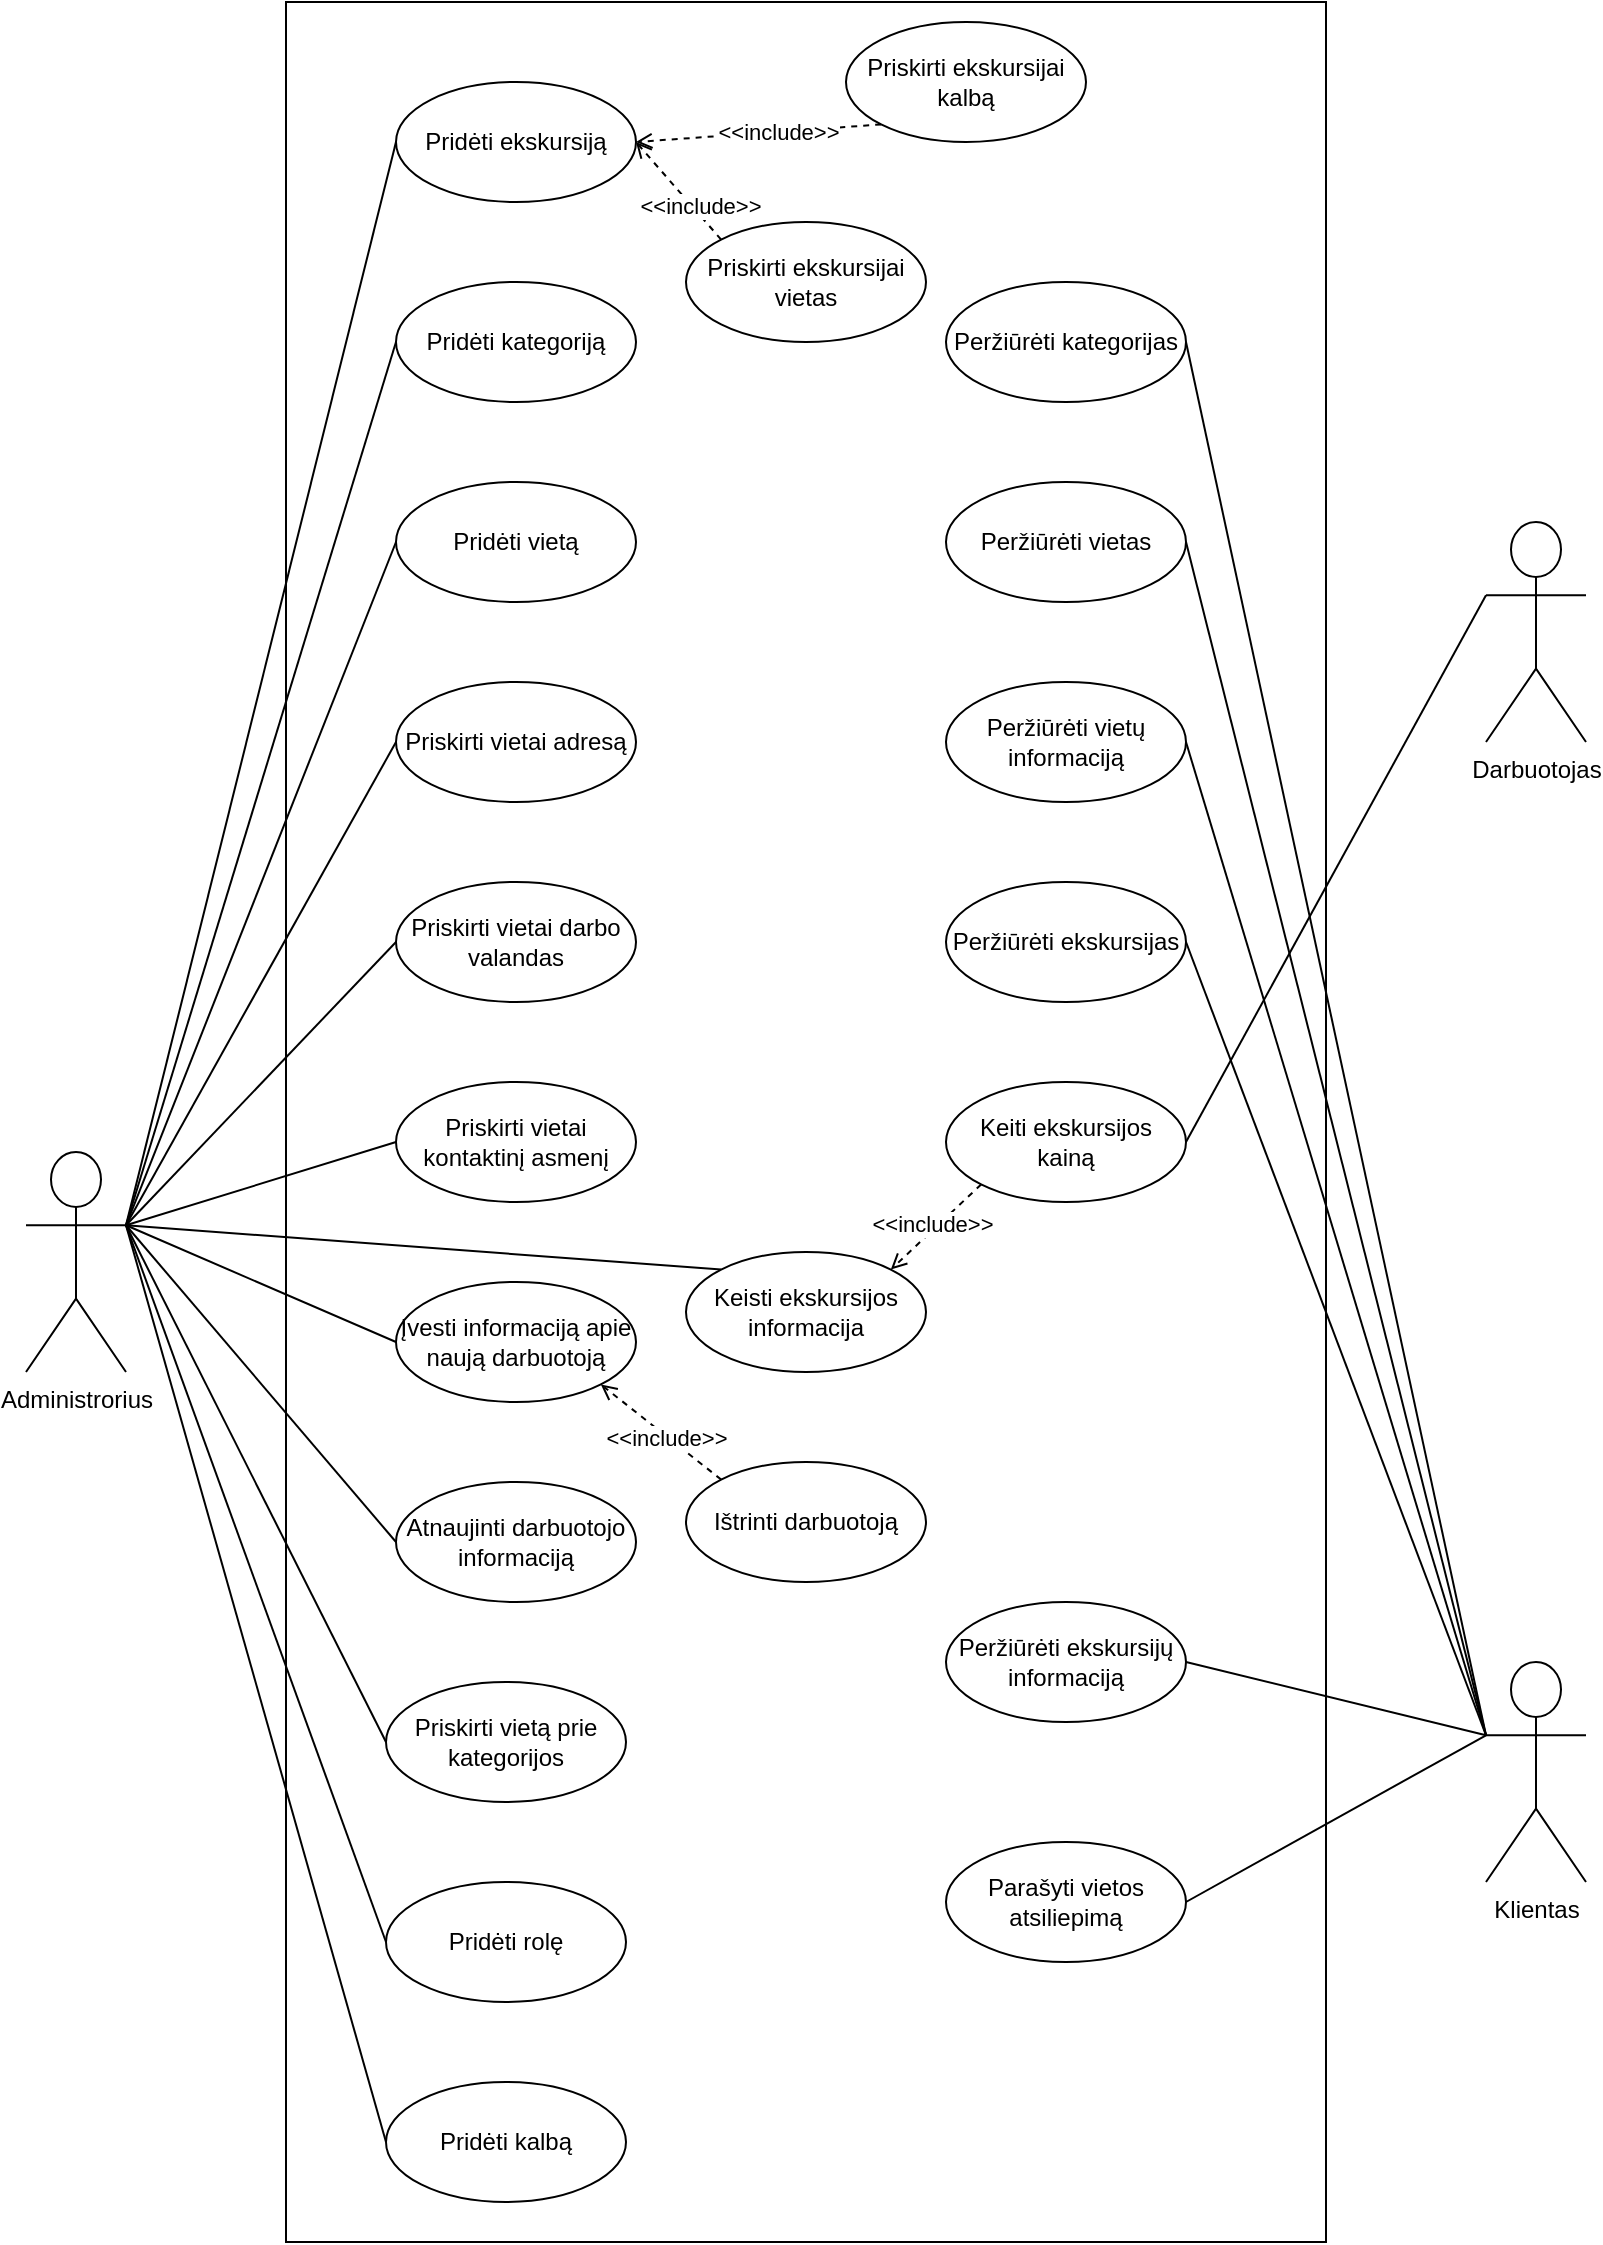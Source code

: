 <mxfile version="21.1.8" type="device">
  <diagram name="Page-1" id="VM2ooeGRHen-_dip7b1g">
    <mxGraphModel dx="2039" dy="2272" grid="1" gridSize="10" guides="1" tooltips="1" connect="1" arrows="1" fold="1" page="1" pageScale="1" pageWidth="1700" pageHeight="1100" math="0" shadow="0">
      <root>
        <mxCell id="0" />
        <mxCell id="1" parent="0" />
        <mxCell id="ljiJiXtqEHrdHXFdLNxj-1" value="" style="rounded=0;whiteSpace=wrap;html=1;" parent="1" vertex="1">
          <mxGeometry x="520" y="-80" width="520" height="1120" as="geometry" />
        </mxCell>
        <mxCell id="ljiJiXtqEHrdHXFdLNxj-60" style="edgeStyle=none;shape=connector;rounded=0;orthogonalLoop=1;jettySize=auto;html=1;exitX=1;exitY=0.333;exitDx=0;exitDy=0;exitPerimeter=0;entryX=0;entryY=0.5;entryDx=0;entryDy=0;labelBackgroundColor=default;strokeColor=default;fontFamily=Helvetica;fontSize=11;fontColor=default;endArrow=none;endFill=0;" parent="1" source="ljiJiXtqEHrdHXFdLNxj-2" target="ljiJiXtqEHrdHXFdLNxj-12" edge="1">
          <mxGeometry relative="1" as="geometry" />
        </mxCell>
        <mxCell id="ljiJiXtqEHrdHXFdLNxj-61" style="edgeStyle=none;shape=connector;rounded=0;orthogonalLoop=1;jettySize=auto;html=1;exitX=1;exitY=0.333;exitDx=0;exitDy=0;exitPerimeter=0;entryX=0;entryY=0.5;entryDx=0;entryDy=0;labelBackgroundColor=default;strokeColor=default;fontFamily=Helvetica;fontSize=11;fontColor=default;endArrow=none;endFill=0;" parent="1" source="ljiJiXtqEHrdHXFdLNxj-2" target="ljiJiXtqEHrdHXFdLNxj-13" edge="1">
          <mxGeometry relative="1" as="geometry" />
        </mxCell>
        <mxCell id="ljiJiXtqEHrdHXFdLNxj-62" style="edgeStyle=none;shape=connector;rounded=0;orthogonalLoop=1;jettySize=auto;html=1;exitX=1;exitY=0.333;exitDx=0;exitDy=0;exitPerimeter=0;entryX=0;entryY=0.5;entryDx=0;entryDy=0;labelBackgroundColor=default;strokeColor=default;fontFamily=Helvetica;fontSize=11;fontColor=default;endArrow=none;endFill=0;" parent="1" source="ljiJiXtqEHrdHXFdLNxj-2" target="ljiJiXtqEHrdHXFdLNxj-42" edge="1">
          <mxGeometry relative="1" as="geometry" />
        </mxCell>
        <mxCell id="ljiJiXtqEHrdHXFdLNxj-63" style="edgeStyle=none;shape=connector;rounded=0;orthogonalLoop=1;jettySize=auto;html=1;exitX=1;exitY=0.333;exitDx=0;exitDy=0;exitPerimeter=0;entryX=0;entryY=0.5;entryDx=0;entryDy=0;labelBackgroundColor=default;strokeColor=default;fontFamily=Helvetica;fontSize=11;fontColor=default;endArrow=none;endFill=0;" parent="1" source="ljiJiXtqEHrdHXFdLNxj-2" target="ljiJiXtqEHrdHXFdLNxj-41" edge="1">
          <mxGeometry relative="1" as="geometry" />
        </mxCell>
        <mxCell id="ljiJiXtqEHrdHXFdLNxj-64" style="edgeStyle=none;shape=connector;rounded=0;orthogonalLoop=1;jettySize=auto;html=1;exitX=1;exitY=0.333;exitDx=0;exitDy=0;exitPerimeter=0;entryX=0;entryY=0.5;entryDx=0;entryDy=0;labelBackgroundColor=default;strokeColor=default;fontFamily=Helvetica;fontSize=11;fontColor=default;endArrow=none;endFill=0;" parent="1" source="ljiJiXtqEHrdHXFdLNxj-2" target="ljiJiXtqEHrdHXFdLNxj-40" edge="1">
          <mxGeometry relative="1" as="geometry" />
        </mxCell>
        <mxCell id="ljiJiXtqEHrdHXFdLNxj-65" style="edgeStyle=none;shape=connector;rounded=0;orthogonalLoop=1;jettySize=auto;html=1;exitX=1;exitY=0.333;exitDx=0;exitDy=0;exitPerimeter=0;entryX=0;entryY=0.5;entryDx=0;entryDy=0;labelBackgroundColor=default;strokeColor=default;fontFamily=Helvetica;fontSize=11;fontColor=default;endArrow=none;endFill=0;" parent="1" source="ljiJiXtqEHrdHXFdLNxj-2" target="ljiJiXtqEHrdHXFdLNxj-39" edge="1">
          <mxGeometry relative="1" as="geometry" />
        </mxCell>
        <mxCell id="ljiJiXtqEHrdHXFdLNxj-66" style="edgeStyle=none;shape=connector;rounded=0;orthogonalLoop=1;jettySize=auto;html=1;exitX=1;exitY=0.333;exitDx=0;exitDy=0;exitPerimeter=0;entryX=0;entryY=0.5;entryDx=0;entryDy=0;labelBackgroundColor=default;strokeColor=default;fontFamily=Helvetica;fontSize=11;fontColor=default;endArrow=none;endFill=0;" parent="1" source="ljiJiXtqEHrdHXFdLNxj-2" target="ljiJiXtqEHrdHXFdLNxj-38" edge="1">
          <mxGeometry relative="1" as="geometry" />
        </mxCell>
        <mxCell id="ljiJiXtqEHrdHXFdLNxj-67" style="edgeStyle=none;shape=connector;rounded=0;orthogonalLoop=1;jettySize=auto;html=1;exitX=1;exitY=0.333;exitDx=0;exitDy=0;exitPerimeter=0;entryX=0;entryY=0.5;entryDx=0;entryDy=0;labelBackgroundColor=default;strokeColor=default;fontFamily=Helvetica;fontSize=11;fontColor=default;endArrow=none;endFill=0;" parent="1" source="ljiJiXtqEHrdHXFdLNxj-2" target="ljiJiXtqEHrdHXFdLNxj-47" edge="1">
          <mxGeometry relative="1" as="geometry" />
        </mxCell>
        <mxCell id="ljiJiXtqEHrdHXFdLNxj-68" style="edgeStyle=none;shape=connector;rounded=0;orthogonalLoop=1;jettySize=auto;html=1;exitX=1;exitY=0.333;exitDx=0;exitDy=0;exitPerimeter=0;entryX=0;entryY=0.5;entryDx=0;entryDy=0;labelBackgroundColor=default;strokeColor=default;fontFamily=Helvetica;fontSize=11;fontColor=default;endArrow=none;endFill=0;" parent="1" source="ljiJiXtqEHrdHXFdLNxj-2" target="ljiJiXtqEHrdHXFdLNxj-48" edge="1">
          <mxGeometry relative="1" as="geometry" />
        </mxCell>
        <mxCell id="ljiJiXtqEHrdHXFdLNxj-69" style="edgeStyle=none;shape=connector;rounded=0;orthogonalLoop=1;jettySize=auto;html=1;exitX=1;exitY=0.333;exitDx=0;exitDy=0;exitPerimeter=0;entryX=0;entryY=0.5;entryDx=0;entryDy=0;labelBackgroundColor=default;strokeColor=default;fontFamily=Helvetica;fontSize=11;fontColor=default;endArrow=none;endFill=0;" parent="1" source="ljiJiXtqEHrdHXFdLNxj-2" target="ljiJiXtqEHrdHXFdLNxj-50" edge="1">
          <mxGeometry relative="1" as="geometry" />
        </mxCell>
        <mxCell id="ljiJiXtqEHrdHXFdLNxj-73" style="edgeStyle=none;shape=connector;rounded=0;orthogonalLoop=1;jettySize=auto;html=1;exitX=1;exitY=0.333;exitDx=0;exitDy=0;exitPerimeter=0;entryX=0;entryY=0.5;entryDx=0;entryDy=0;labelBackgroundColor=default;strokeColor=default;fontFamily=Helvetica;fontSize=11;fontColor=default;endArrow=none;endFill=0;" parent="1" source="ljiJiXtqEHrdHXFdLNxj-2" target="ljiJiXtqEHrdHXFdLNxj-29" edge="1">
          <mxGeometry relative="1" as="geometry" />
        </mxCell>
        <mxCell id="3ojAskeacH-NdXFmDLUQ-1" style="rounded=0;orthogonalLoop=1;jettySize=auto;html=1;exitX=1;exitY=0.333;exitDx=0;exitDy=0;exitPerimeter=0;entryX=0;entryY=0;entryDx=0;entryDy=0;strokeColor=default;endArrow=none;endFill=0;" edge="1" parent="1" source="ljiJiXtqEHrdHXFdLNxj-2" target="ljiJiXtqEHrdHXFdLNxj-31">
          <mxGeometry relative="1" as="geometry" />
        </mxCell>
        <mxCell id="ljiJiXtqEHrdHXFdLNxj-2" value="Administrorius" style="shape=umlActor;verticalLabelPosition=bottom;verticalAlign=top;html=1;outlineConnect=0;" parent="1" vertex="1">
          <mxGeometry x="390" y="495" width="50" height="110" as="geometry" />
        </mxCell>
        <mxCell id="ljiJiXtqEHrdHXFdLNxj-53" style="edgeStyle=none;shape=connector;rounded=0;orthogonalLoop=1;jettySize=auto;html=1;exitX=0;exitY=0.333;exitDx=0;exitDy=0;exitPerimeter=0;entryX=1;entryY=0.5;entryDx=0;entryDy=0;labelBackgroundColor=default;strokeColor=default;fontFamily=Helvetica;fontSize=11;fontColor=default;endArrow=none;endFill=0;" parent="1" source="ljiJiXtqEHrdHXFdLNxj-3" target="ljiJiXtqEHrdHXFdLNxj-49" edge="1">
          <mxGeometry relative="1" as="geometry" />
        </mxCell>
        <mxCell id="ljiJiXtqEHrdHXFdLNxj-54" style="edgeStyle=none;shape=connector;rounded=0;orthogonalLoop=1;jettySize=auto;html=1;exitX=0;exitY=0.333;exitDx=0;exitDy=0;exitPerimeter=0;entryX=1;entryY=0.5;entryDx=0;entryDy=0;labelBackgroundColor=default;strokeColor=default;fontFamily=Helvetica;fontSize=11;fontColor=default;endArrow=none;endFill=0;" parent="1" source="ljiJiXtqEHrdHXFdLNxj-3" target="ljiJiXtqEHrdHXFdLNxj-30" edge="1">
          <mxGeometry relative="1" as="geometry" />
        </mxCell>
        <mxCell id="ljiJiXtqEHrdHXFdLNxj-55" style="edgeStyle=none;shape=connector;rounded=0;orthogonalLoop=1;jettySize=auto;html=1;exitX=0;exitY=0.333;exitDx=0;exitDy=0;exitPerimeter=0;entryX=1;entryY=0.5;entryDx=0;entryDy=0;labelBackgroundColor=default;strokeColor=default;fontFamily=Helvetica;fontSize=11;fontColor=default;endArrow=none;endFill=0;" parent="1" source="ljiJiXtqEHrdHXFdLNxj-3" target="ljiJiXtqEHrdHXFdLNxj-33" edge="1">
          <mxGeometry relative="1" as="geometry" />
        </mxCell>
        <mxCell id="ljiJiXtqEHrdHXFdLNxj-56" style="edgeStyle=none;shape=connector;rounded=0;orthogonalLoop=1;jettySize=auto;html=1;exitX=0;exitY=0.333;exitDx=0;exitDy=0;exitPerimeter=0;entryX=1;entryY=0.5;entryDx=0;entryDy=0;labelBackgroundColor=default;strokeColor=default;fontFamily=Helvetica;fontSize=11;fontColor=default;endArrow=none;endFill=0;" parent="1" source="ljiJiXtqEHrdHXFdLNxj-3" target="ljiJiXtqEHrdHXFdLNxj-34" edge="1">
          <mxGeometry relative="1" as="geometry" />
        </mxCell>
        <mxCell id="ljiJiXtqEHrdHXFdLNxj-57" style="edgeStyle=none;shape=connector;rounded=0;orthogonalLoop=1;jettySize=auto;html=1;exitX=0;exitY=0.333;exitDx=0;exitDy=0;exitPerimeter=0;entryX=1;entryY=0.5;entryDx=0;entryDy=0;labelBackgroundColor=default;strokeColor=default;fontFamily=Helvetica;fontSize=11;fontColor=default;endArrow=none;endFill=0;" parent="1" source="ljiJiXtqEHrdHXFdLNxj-3" target="ljiJiXtqEHrdHXFdLNxj-35" edge="1">
          <mxGeometry relative="1" as="geometry" />
        </mxCell>
        <mxCell id="ljiJiXtqEHrdHXFdLNxj-58" style="edgeStyle=none;shape=connector;rounded=0;orthogonalLoop=1;jettySize=auto;html=1;exitX=0;exitY=0.333;exitDx=0;exitDy=0;exitPerimeter=0;entryX=1;entryY=0.5;entryDx=0;entryDy=0;labelBackgroundColor=default;strokeColor=default;fontFamily=Helvetica;fontSize=11;fontColor=default;endArrow=none;endFill=0;" parent="1" source="ljiJiXtqEHrdHXFdLNxj-3" target="ljiJiXtqEHrdHXFdLNxj-36" edge="1">
          <mxGeometry relative="1" as="geometry" />
        </mxCell>
        <mxCell id="ljiJiXtqEHrdHXFdLNxj-3" value="Klientas" style="shape=umlActor;verticalLabelPosition=bottom;verticalAlign=top;html=1;outlineConnect=0;" parent="1" vertex="1">
          <mxGeometry x="1120" y="750" width="50" height="110" as="geometry" />
        </mxCell>
        <mxCell id="ljiJiXtqEHrdHXFdLNxj-59" style="edgeStyle=none;shape=connector;rounded=0;orthogonalLoop=1;jettySize=auto;html=1;exitX=0;exitY=0.333;exitDx=0;exitDy=0;exitPerimeter=0;entryX=1;entryY=0.5;entryDx=0;entryDy=0;labelBackgroundColor=default;strokeColor=default;fontFamily=Helvetica;fontSize=11;fontColor=default;endArrow=none;endFill=0;" parent="1" source="ljiJiXtqEHrdHXFdLNxj-4" target="ljiJiXtqEHrdHXFdLNxj-32" edge="1">
          <mxGeometry relative="1" as="geometry" />
        </mxCell>
        <mxCell id="ljiJiXtqEHrdHXFdLNxj-4" value="Darbuotojas" style="shape=umlActor;verticalLabelPosition=bottom;verticalAlign=top;html=1;outlineConnect=0;" parent="1" vertex="1">
          <mxGeometry x="1120" y="180" width="50" height="110" as="geometry" />
        </mxCell>
        <mxCell id="ljiJiXtqEHrdHXFdLNxj-12" value="Pridėti kategoriją" style="ellipse;whiteSpace=wrap;html=1;align=center;" parent="1" vertex="1">
          <mxGeometry x="575" y="60" width="120" height="60" as="geometry" />
        </mxCell>
        <mxCell id="ljiJiXtqEHrdHXFdLNxj-13" value="Pridėti vietą" style="ellipse;whiteSpace=wrap;html=1;align=center;" parent="1" vertex="1">
          <mxGeometry x="575" y="160" width="120" height="60" as="geometry" />
        </mxCell>
        <mxCell id="ljiJiXtqEHrdHXFdLNxj-29" value="Pridėti ekskursiją" style="ellipse;whiteSpace=wrap;html=1;align=center;" parent="1" vertex="1">
          <mxGeometry x="575" y="-40" width="120" height="60" as="geometry" />
        </mxCell>
        <mxCell id="ljiJiXtqEHrdHXFdLNxj-30" value="Peržiūrėti ekskursijų informaciją" style="ellipse;whiteSpace=wrap;html=1;align=center;" parent="1" vertex="1">
          <mxGeometry x="850" y="720" width="120" height="60" as="geometry" />
        </mxCell>
        <mxCell id="ljiJiXtqEHrdHXFdLNxj-31" value="Keisti ekskursijos informacija" style="ellipse;whiteSpace=wrap;html=1;align=center;" parent="1" vertex="1">
          <mxGeometry x="720" y="545" width="120" height="60" as="geometry" />
        </mxCell>
        <mxCell id="ljiJiXtqEHrdHXFdLNxj-45" style="edgeStyle=none;shape=connector;rounded=0;orthogonalLoop=1;jettySize=auto;html=1;exitX=0;exitY=1;exitDx=0;exitDy=0;entryX=1;entryY=0;entryDx=0;entryDy=0;labelBackgroundColor=default;strokeColor=default;fontFamily=Helvetica;fontSize=11;fontColor=default;endArrow=open;endFill=0;dashed=1;" parent="1" source="ljiJiXtqEHrdHXFdLNxj-32" target="ljiJiXtqEHrdHXFdLNxj-31" edge="1">
          <mxGeometry relative="1" as="geometry" />
        </mxCell>
        <mxCell id="ljiJiXtqEHrdHXFdLNxj-46" value="&amp;lt;&amp;lt;include&amp;gt;&amp;gt;" style="edgeLabel;html=1;align=center;verticalAlign=middle;resizable=0;points=[];fontSize=11;fontFamily=Helvetica;fontColor=default;" parent="ljiJiXtqEHrdHXFdLNxj-45" vertex="1" connectable="0">
          <mxGeometry x="-0.507" y="2" relative="1" as="geometry">
            <mxPoint x="-15" y="7" as="offset" />
          </mxGeometry>
        </mxCell>
        <mxCell id="ljiJiXtqEHrdHXFdLNxj-32" value="Keiti ekskursijos kainą" style="ellipse;whiteSpace=wrap;html=1;align=center;" parent="1" vertex="1">
          <mxGeometry x="850" y="460" width="120" height="60" as="geometry" />
        </mxCell>
        <mxCell id="ljiJiXtqEHrdHXFdLNxj-33" value="Peržiūrėti ekskursijas" style="ellipse;whiteSpace=wrap;html=1;align=center;" parent="1" vertex="1">
          <mxGeometry x="850" y="360" width="120" height="60" as="geometry" />
        </mxCell>
        <mxCell id="ljiJiXtqEHrdHXFdLNxj-34" value="Peržiūrėti vietų informaciją" style="ellipse;whiteSpace=wrap;html=1;align=center;" parent="1" vertex="1">
          <mxGeometry x="850" y="260" width="120" height="60" as="geometry" />
        </mxCell>
        <mxCell id="ljiJiXtqEHrdHXFdLNxj-35" value="Peržiūrėti vietas" style="ellipse;whiteSpace=wrap;html=1;align=center;" parent="1" vertex="1">
          <mxGeometry x="850" y="160" width="120" height="60" as="geometry" />
        </mxCell>
        <mxCell id="ljiJiXtqEHrdHXFdLNxj-36" value="Peržiūrėti kategorijas" style="ellipse;whiteSpace=wrap;html=1;align=center;" parent="1" vertex="1">
          <mxGeometry x="850" y="60" width="120" height="60" as="geometry" />
        </mxCell>
        <mxCell id="ljiJiXtqEHrdHXFdLNxj-43" style="rounded=0;orthogonalLoop=1;jettySize=auto;html=1;exitX=0;exitY=0;exitDx=0;exitDy=0;entryX=1;entryY=1;entryDx=0;entryDy=0;endArrow=open;endFill=0;dashed=1;" parent="1" source="ljiJiXtqEHrdHXFdLNxj-37" target="ljiJiXtqEHrdHXFdLNxj-39" edge="1">
          <mxGeometry relative="1" as="geometry" />
        </mxCell>
        <mxCell id="ljiJiXtqEHrdHXFdLNxj-44" value="&amp;lt;&amp;lt;include&amp;gt;&amp;gt;" style="edgeLabel;html=1;align=center;verticalAlign=middle;resizable=0;points=[];fontSize=11;fontFamily=Helvetica;fontColor=default;" parent="ljiJiXtqEHrdHXFdLNxj-43" vertex="1" connectable="0">
          <mxGeometry x="-0.442" relative="1" as="geometry">
            <mxPoint x="-11" y="-8" as="offset" />
          </mxGeometry>
        </mxCell>
        <mxCell id="ljiJiXtqEHrdHXFdLNxj-37" value="Ištrinti darbuotoją" style="ellipse;whiteSpace=wrap;html=1;align=center;" parent="1" vertex="1">
          <mxGeometry x="720" y="650" width="120" height="60" as="geometry" />
        </mxCell>
        <mxCell id="ljiJiXtqEHrdHXFdLNxj-38" value="Atnaujinti darbuotojo informaciją" style="ellipse;whiteSpace=wrap;html=1;align=center;" parent="1" vertex="1">
          <mxGeometry x="575" y="660" width="120" height="60" as="geometry" />
        </mxCell>
        <mxCell id="ljiJiXtqEHrdHXFdLNxj-39" value="Įvesti informaciją apie naują darbuotoją" style="ellipse;whiteSpace=wrap;html=1;align=center;" parent="1" vertex="1">
          <mxGeometry x="575" y="560" width="120" height="60" as="geometry" />
        </mxCell>
        <mxCell id="ljiJiXtqEHrdHXFdLNxj-40" value="Priskirti vietai kontaktinį asmenį" style="ellipse;whiteSpace=wrap;html=1;align=center;" parent="1" vertex="1">
          <mxGeometry x="575" y="460" width="120" height="60" as="geometry" />
        </mxCell>
        <mxCell id="ljiJiXtqEHrdHXFdLNxj-41" value="Priskirti vietai darbo valandas" style="ellipse;whiteSpace=wrap;html=1;align=center;" parent="1" vertex="1">
          <mxGeometry x="575" y="360" width="120" height="60" as="geometry" />
        </mxCell>
        <mxCell id="ljiJiXtqEHrdHXFdLNxj-42" value="Priskirti vietai adresą" style="ellipse;whiteSpace=wrap;html=1;align=center;" parent="1" vertex="1">
          <mxGeometry x="575" y="260" width="120" height="60" as="geometry" />
        </mxCell>
        <mxCell id="ljiJiXtqEHrdHXFdLNxj-47" value="Priskirti vietą prie kategorijos" style="ellipse;whiteSpace=wrap;html=1;align=center;" parent="1" vertex="1">
          <mxGeometry x="570" y="760" width="120" height="60" as="geometry" />
        </mxCell>
        <mxCell id="ljiJiXtqEHrdHXFdLNxj-48" value="Pridėti rolę" style="ellipse;whiteSpace=wrap;html=1;align=center;" parent="1" vertex="1">
          <mxGeometry x="570" y="860" width="120" height="60" as="geometry" />
        </mxCell>
        <mxCell id="ljiJiXtqEHrdHXFdLNxj-49" value="Parašyti vietos atsiliepimą" style="ellipse;whiteSpace=wrap;html=1;align=center;" parent="1" vertex="1">
          <mxGeometry x="850" y="840" width="120" height="60" as="geometry" />
        </mxCell>
        <mxCell id="ljiJiXtqEHrdHXFdLNxj-50" value="Pridėti kalbą" style="ellipse;whiteSpace=wrap;html=1;align=center;" parent="1" vertex="1">
          <mxGeometry x="570" y="960" width="120" height="60" as="geometry" />
        </mxCell>
        <mxCell id="ljiJiXtqEHrdHXFdLNxj-77" style="edgeStyle=none;shape=connector;rounded=0;orthogonalLoop=1;jettySize=auto;html=1;exitX=0;exitY=1;exitDx=0;exitDy=0;entryX=1;entryY=0.5;entryDx=0;entryDy=0;labelBackgroundColor=default;strokeColor=default;fontFamily=Helvetica;fontSize=11;fontColor=default;endArrow=open;endFill=0;dashed=1;" parent="1" source="ljiJiXtqEHrdHXFdLNxj-51" target="ljiJiXtqEHrdHXFdLNxj-29" edge="1">
          <mxGeometry relative="1" as="geometry" />
        </mxCell>
        <mxCell id="ljiJiXtqEHrdHXFdLNxj-80" value="&amp;lt;&amp;lt;include&amp;gt;&amp;gt;" style="edgeLabel;html=1;align=center;verticalAlign=middle;resizable=0;points=[];fontSize=11;fontFamily=Helvetica;fontColor=default;" parent="ljiJiXtqEHrdHXFdLNxj-77" vertex="1" connectable="0">
          <mxGeometry x="-0.559" y="3" relative="1" as="geometry">
            <mxPoint x="-25" y="-1" as="offset" />
          </mxGeometry>
        </mxCell>
        <mxCell id="ljiJiXtqEHrdHXFdLNxj-51" value="Priskirti ekskursijai kalbą" style="ellipse;whiteSpace=wrap;html=1;align=center;" parent="1" vertex="1">
          <mxGeometry x="800" y="-70" width="120" height="60" as="geometry" />
        </mxCell>
        <mxCell id="ljiJiXtqEHrdHXFdLNxj-78" style="edgeStyle=none;shape=connector;rounded=0;orthogonalLoop=1;jettySize=auto;html=1;exitX=0;exitY=0;exitDx=0;exitDy=0;entryX=1;entryY=0.5;entryDx=0;entryDy=0;labelBackgroundColor=default;strokeColor=default;fontFamily=Helvetica;fontSize=11;fontColor=default;endArrow=open;endFill=0;dashed=1;" parent="1" source="ljiJiXtqEHrdHXFdLNxj-52" target="ljiJiXtqEHrdHXFdLNxj-29" edge="1">
          <mxGeometry relative="1" as="geometry" />
        </mxCell>
        <mxCell id="ljiJiXtqEHrdHXFdLNxj-79" value="&amp;lt;&amp;lt;include&amp;gt;&amp;gt;" style="edgeLabel;html=1;align=center;verticalAlign=middle;resizable=0;points=[];fontSize=11;fontFamily=Helvetica;fontColor=default;" parent="ljiJiXtqEHrdHXFdLNxj-78" vertex="1" connectable="0">
          <mxGeometry x="-0.454" y="-3" relative="1" as="geometry">
            <mxPoint x="-2" y="-2" as="offset" />
          </mxGeometry>
        </mxCell>
        <mxCell id="ljiJiXtqEHrdHXFdLNxj-52" value="Priskirti ekskursijai vietas" style="ellipse;whiteSpace=wrap;html=1;align=center;" parent="1" vertex="1">
          <mxGeometry x="720" y="30" width="120" height="60" as="geometry" />
        </mxCell>
      </root>
    </mxGraphModel>
  </diagram>
</mxfile>
